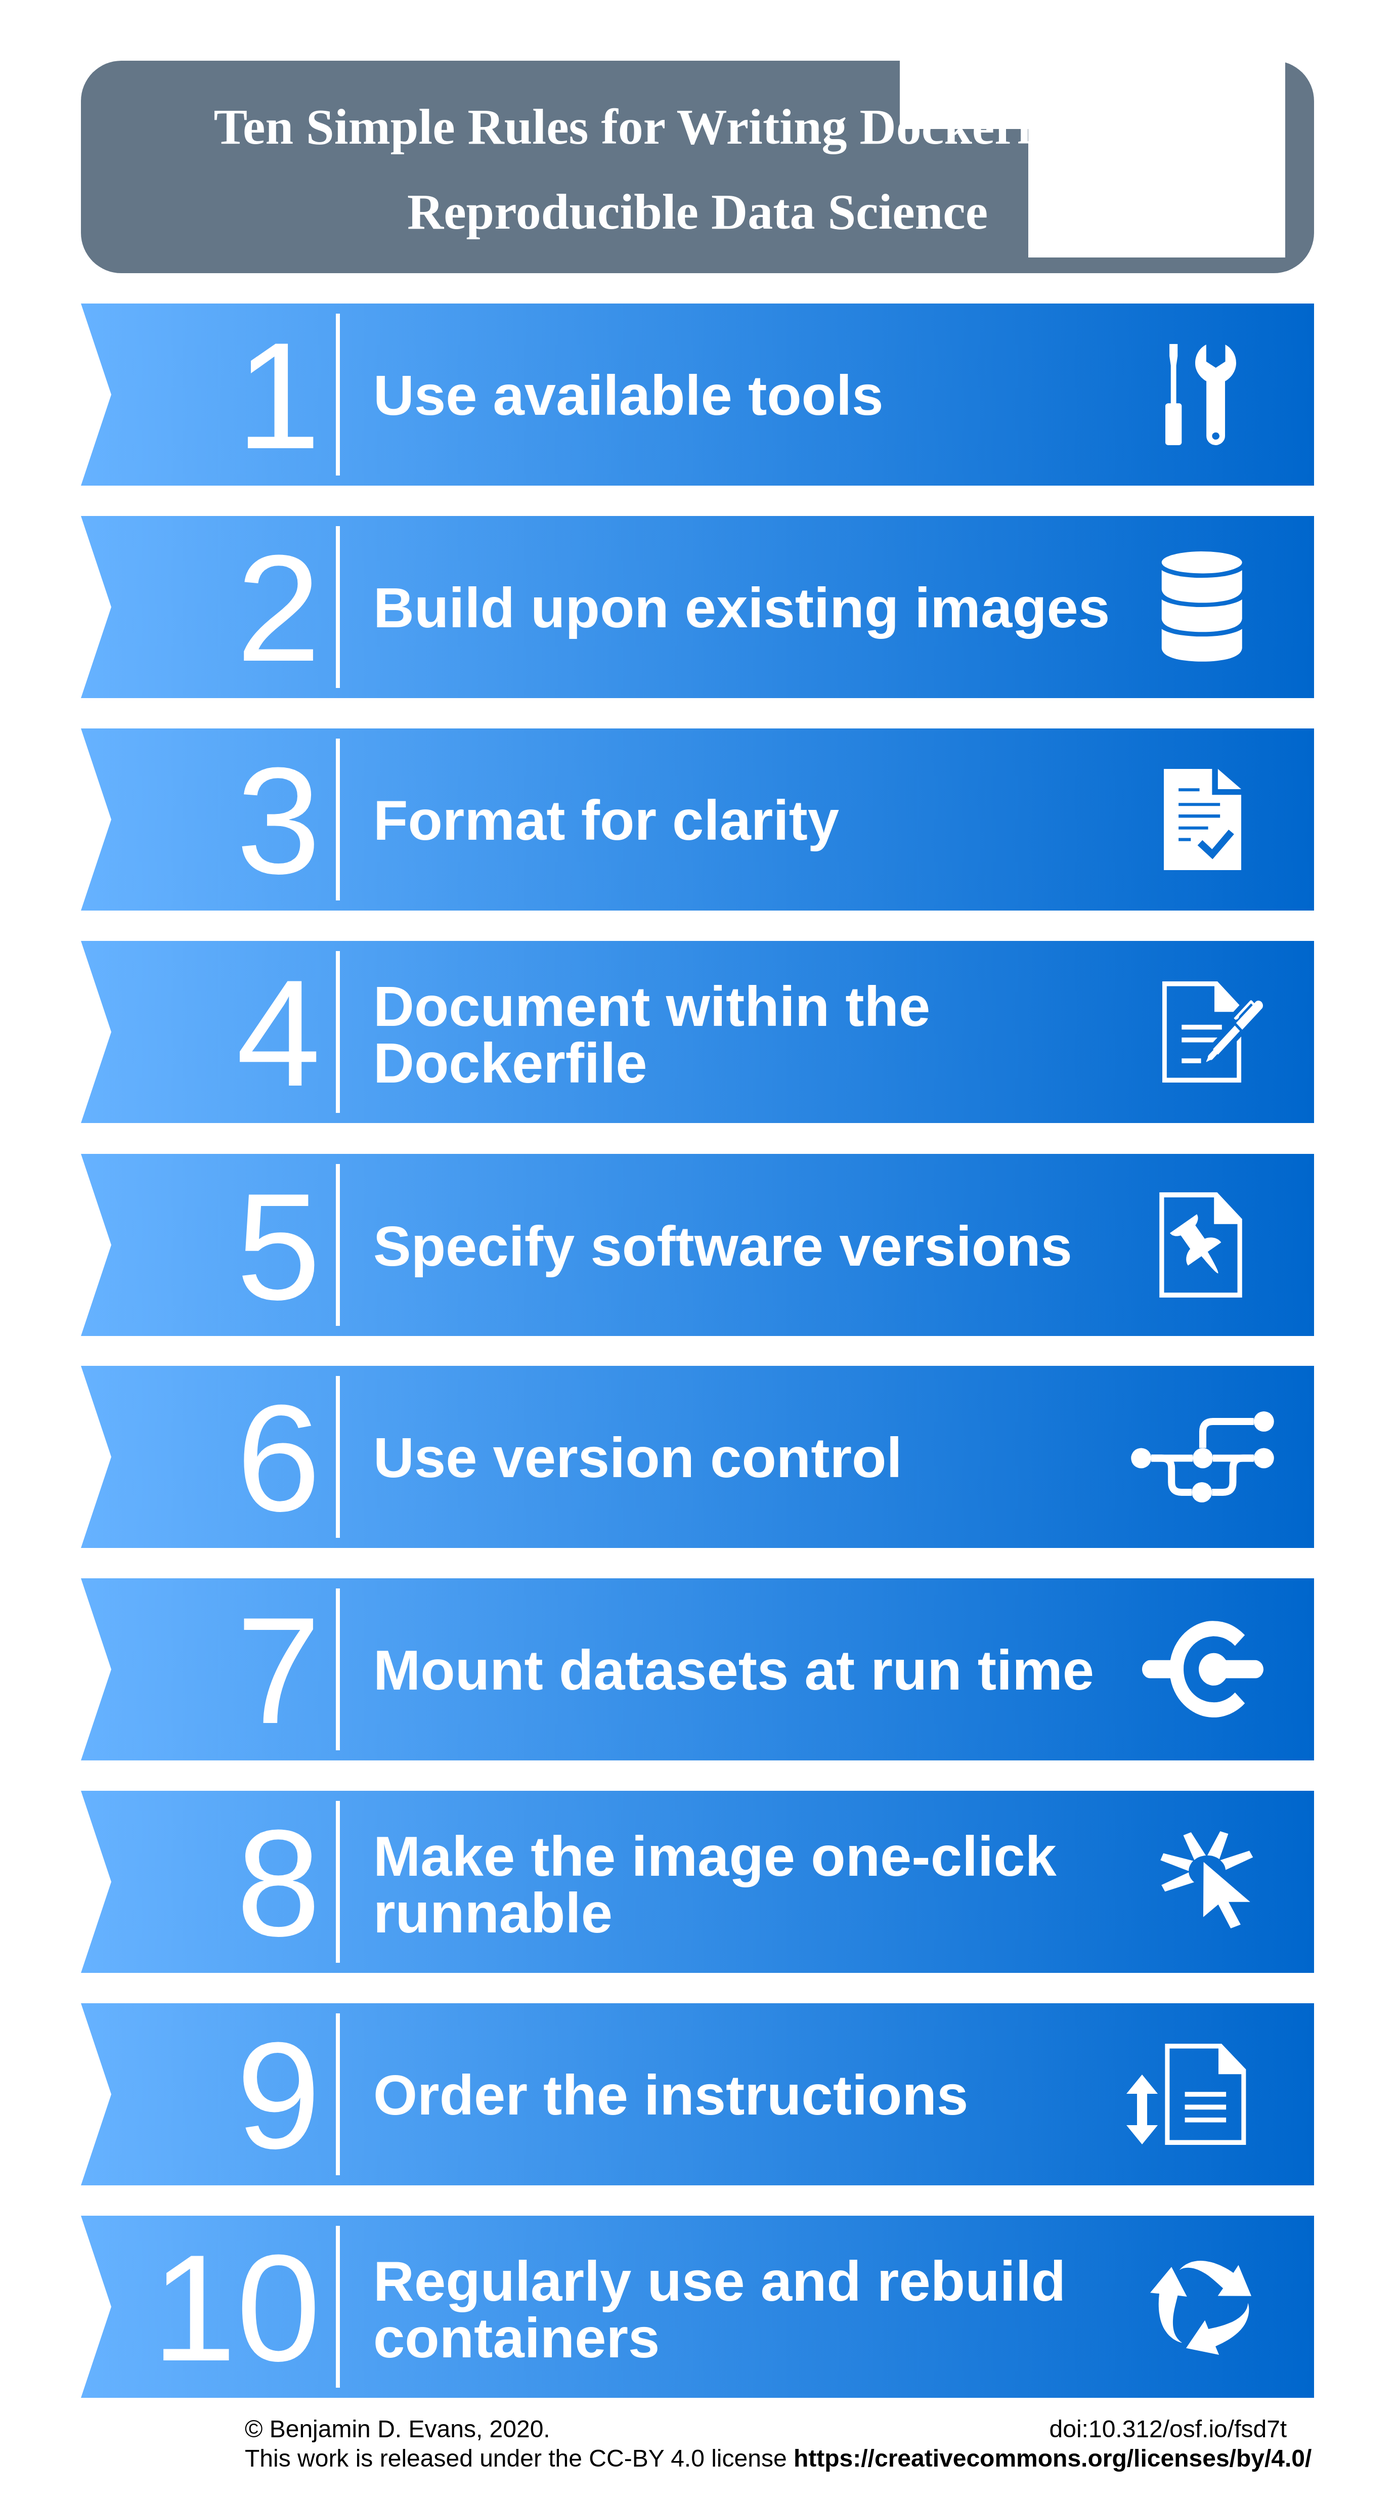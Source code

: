 <mxfile version="13.2.4" type="device"><diagram name="Page-1" id="1622d65d-c77d-c4b6-e0e7-3c11208c8684"><mxGraphModel dx="2640" dy="2677" grid="1" gridSize="10" guides="1" tooltips="1" connect="1" arrows="1" fold="1" page="1" pageScale="1.5" pageWidth="1169" pageHeight="826" background="#ffffff" math="0" shadow="0"><root><mxCell id="0" style=";html=1;"/><mxCell id="1" style=";html=1;" parent="0"/><mxCell id="869962fe87da545-5" value="" style="whiteSpace=wrap;html=1;rounded=1;shadow=0;dashed=0;strokeWidth=1;fontFamily=Verdana;fontSize=70;verticalAlign=top;spacingTop=10;perimeter=rectanglePerimeter;arcSize=0;strokeColor=none;fillColor=none;" parent="1" vertex="1"><mxGeometry x="180" width="1380" height="2470" as="geometry"/></mxCell><mxCell id="869962fe87da545-2" value="" style="html=1;shadow=0;dashed=0;align=center;verticalAlign=middle;shape=mxgraph.arrows2.arrow;dy=0;dx=0;notch=30;rounded=0;strokeColor=none;strokeWidth=1;fillColor=#0066CC;fontFamily=Tahoma;fontSize=10;fontColor=#000000;gradientColor=#66B2FF;gradientDirection=west;" parent="1" vertex="1"><mxGeometry x="260" y="300" width="1219" height="180" as="geometry"/></mxCell><mxCell id="869962fe87da545-8" value="" style="html=1;shadow=0;dashed=0;align=center;verticalAlign=middle;shape=mxgraph.arrows2.arrow;dy=0;dx=0;notch=30;rounded=0;strokeColor=none;strokeWidth=1;fillColor=#0066CC;fontFamily=Tahoma;fontSize=10;fontColor=#000000;gradientColor=#66B2FF;gradientDirection=west;" parent="1" vertex="1"><mxGeometry x="260" y="510" width="1219" height="180" as="geometry"/></mxCell><mxCell id="869962fe87da545-11" value="" style="html=1;shadow=0;dashed=0;align=center;verticalAlign=middle;shape=mxgraph.arrows2.arrow;dy=0;dx=0;notch=30;rounded=0;strokeColor=none;strokeWidth=1;fillColor=#0066CC;fontFamily=Tahoma;fontSize=10;fontColor=#000000;gradientColor=#66B2FF;gradientDirection=west;" parent="1" vertex="1"><mxGeometry x="260" y="720" width="1219" height="180" as="geometry"/></mxCell><mxCell id="869962fe87da545-14" value="" style="html=1;shadow=0;dashed=0;align=center;verticalAlign=middle;shape=mxgraph.arrows2.arrow;dy=0;dx=0;notch=30;rounded=0;strokeColor=none;strokeWidth=1;fillColor=#0066CC;fontFamily=Tahoma;fontSize=10;fontColor=#000000;gradientColor=#66B2FF;gradientDirection=west;" parent="1" vertex="1"><mxGeometry x="260" y="930" width="1219" height="180" as="geometry"/></mxCell><mxCell id="869962fe87da545-17" value="" style="html=1;shadow=0;dashed=0;align=center;verticalAlign=middle;shape=mxgraph.arrows2.arrow;dy=0;dx=0;notch=30;rounded=0;strokeColor=none;strokeWidth=1;fillColor=#0066CC;fontFamily=Tahoma;fontSize=10;fontColor=#000000;gradientColor=#66B2FF;gradientDirection=west;" parent="1" vertex="1"><mxGeometry x="260" y="1140.5" width="1219" height="180" as="geometry"/></mxCell><mxCell id="869962fe87da545-19" value="1" style="text;html=1;strokeColor=none;fillColor=none;align=right;verticalAlign=middle;whiteSpace=wrap;rounded=0;shadow=0;dashed=0;fontFamily=Helvetica;fontSize=150;fontColor=#FFFFFF;" parent="1" vertex="1"><mxGeometry x="299" y="300" width="200" height="180" as="geometry"/></mxCell><mxCell id="869962fe87da545-20" value="2" style="text;html=1;strokeColor=none;fillColor=none;align=right;verticalAlign=middle;whiteSpace=wrap;rounded=0;shadow=0;dashed=0;fontFamily=Helvetica;fontSize=150;fontColor=#FFFFFF;" parent="1" vertex="1"><mxGeometry x="299" y="510" width="200" height="180" as="geometry"/></mxCell><mxCell id="869962fe87da545-21" value="3" style="text;html=1;strokeColor=none;fillColor=none;align=right;verticalAlign=middle;whiteSpace=wrap;rounded=0;shadow=0;dashed=0;fontFamily=Helvetica;fontSize=150;fontColor=#FFFFFF;" parent="1" vertex="1"><mxGeometry x="299" y="720" width="200" height="180" as="geometry"/></mxCell><mxCell id="869962fe87da545-22" value="4" style="text;html=1;strokeColor=none;fillColor=none;align=right;verticalAlign=middle;whiteSpace=wrap;rounded=0;shadow=0;dashed=0;fontFamily=Helvetica;fontSize=150;fontColor=#FFFFFF;" parent="1" vertex="1"><mxGeometry x="299" y="930" width="200" height="180" as="geometry"/></mxCell><mxCell id="869962fe87da545-23" value="5" style="text;html=1;strokeColor=none;fillColor=none;align=right;verticalAlign=middle;whiteSpace=wrap;rounded=0;shadow=0;dashed=0;fontFamily=Helvetica;fontSize=150;fontColor=#FFFFFF;" parent="1" vertex="1"><mxGeometry x="299" y="1140.5" width="200" height="180" as="geometry"/></mxCell><mxCell id="869962fe87da545-24" value="" style="line;strokeWidth=4;direction=south;html=1;rounded=0;shadow=0;dashed=0;fillColor=none;gradientColor=#AD0002;fontFamily=Helvetica;fontSize=150;fontColor=#FFFFFF;align=right;strokeColor=#FFFFFF;" parent="1" vertex="1"><mxGeometry x="509" y="310" width="10" height="160" as="geometry"/></mxCell><mxCell id="869962fe87da545-25" value="" style="line;strokeWidth=4;direction=south;html=1;rounded=0;shadow=0;dashed=0;fillColor=none;gradientColor=#AD0002;fontFamily=Helvetica;fontSize=150;fontColor=#FFFFFF;align=right;strokeColor=#FFFFFF;" parent="1" vertex="1"><mxGeometry x="509" y="520" width="10" height="160" as="geometry"/></mxCell><mxCell id="869962fe87da545-26" value="" style="line;strokeWidth=4;direction=south;html=1;rounded=0;shadow=0;dashed=0;fillColor=none;gradientColor=#AD0002;fontFamily=Helvetica;fontSize=150;fontColor=#FFFFFF;align=right;strokeColor=#FFFFFF;" parent="1" vertex="1"><mxGeometry x="509" y="730" width="10" height="160" as="geometry"/></mxCell><mxCell id="869962fe87da545-27" value="" style="line;strokeWidth=4;direction=south;html=1;rounded=0;shadow=0;dashed=0;fillColor=none;gradientColor=#AD0002;fontFamily=Helvetica;fontSize=150;fontColor=#FFFFFF;align=right;strokeColor=#FFFFFF;" parent="1" vertex="1"><mxGeometry x="509" y="940" width="10" height="160" as="geometry"/></mxCell><mxCell id="869962fe87da545-28" value="" style="line;strokeWidth=4;direction=south;html=1;rounded=0;shadow=0;dashed=0;fillColor=none;gradientColor=#AD0002;fontFamily=Helvetica;fontSize=150;fontColor=#FFFFFF;align=right;strokeColor=#FFFFFF;" parent="1" vertex="1"><mxGeometry x="509" y="1150.5" width="10" height="160" as="geometry"/></mxCell><mxCell id="869962fe87da545-29" value="&lt;h1&gt;&lt;font style=&quot;line-height: 100% ; font-size: 56px&quot;&gt;Use available tools&lt;/font&gt;&lt;/h1&gt;" style="text;html=1;strokeColor=none;fillColor=none;spacing=0;spacingTop=0;whiteSpace=wrap;overflow=hidden;rounded=0;shadow=0;dashed=0;fontFamily=Helvetica;fontSize=12;fontColor=#FFFFFF;align=left;verticalAlign=middle;" parent="1" vertex="1"><mxGeometry x="549" y="320" width="730" height="140" as="geometry"/></mxCell><mxCell id="869962fe87da545-30" value="&lt;h1&gt;&lt;font style=&quot;line-height: 100% ; font-size: 56px&quot;&gt;Build upon existing images&lt;/font&gt;&lt;/h1&gt;" style="text;html=1;strokeColor=none;fillColor=none;spacing=0;spacingTop=0;whiteSpace=wrap;overflow=hidden;rounded=0;shadow=0;dashed=0;fontFamily=Helvetica;fontSize=12;fontColor=#FFFFFF;align=left;verticalAlign=middle;" parent="1" vertex="1"><mxGeometry x="549" y="530" width="730" height="140" as="geometry"/></mxCell><mxCell id="869962fe87da545-31" value="&lt;h1&gt;&lt;font style=&quot;line-height: 100% ; font-size: 56px&quot;&gt;Format for clarity&lt;/font&gt;&lt;/h1&gt;" style="text;html=1;strokeColor=none;fillColor=none;spacing=0;spacingTop=0;whiteSpace=wrap;overflow=hidden;rounded=0;shadow=0;dashed=0;fontFamily=Helvetica;fontSize=12;fontColor=#FFFFFF;align=left;verticalAlign=middle;" parent="1" vertex="1"><mxGeometry x="549" y="740" width="730" height="140" as="geometry"/></mxCell><mxCell id="869962fe87da545-32" value="&lt;h1&gt;&lt;font style=&quot;line-height: 100% ; font-size: 56px&quot;&gt;Document within the Dockerfile&lt;/font&gt;&lt;/h1&gt;" style="text;html=1;strokeColor=none;fillColor=none;spacing=0;spacingTop=0;whiteSpace=wrap;overflow=hidden;rounded=0;shadow=0;dashed=0;fontFamily=Helvetica;fontSize=12;fontColor=#FFFFFF;align=left;verticalAlign=middle;" parent="1" vertex="1"><mxGeometry x="549" y="950" width="730" height="140" as="geometry"/></mxCell><mxCell id="869962fe87da545-33" value="&lt;h1&gt;&lt;font style=&quot;line-height: 100% ; font-size: 56px&quot;&gt;Specify software versions&lt;/font&gt;&lt;/h1&gt;" style="text;html=1;strokeColor=none;fillColor=none;spacing=0;spacingTop=0;whiteSpace=wrap;overflow=hidden;rounded=0;shadow=0;dashed=0;fontFamily=Helvetica;fontSize=12;fontColor=#FFFFFF;align=left;verticalAlign=middle;" parent="1" vertex="1"><mxGeometry x="549" y="1160.5" width="730" height="140" as="geometry"/></mxCell><mxCell id="869962fe87da545-37" value="" style="shadow=0;dashed=0;html=1;strokeColor=none;fillColor=#FFFFFF;labelPosition=center;verticalLabelPosition=bottom;verticalAlign=top;shape=mxgraph.office.concepts.maintenance;rounded=0;fontFamily=Helvetica;fontSize=12;fontColor=#FFFFFF;align=left;" parent="1" vertex="1"><mxGeometry x="1332" y="340" width="70" height="100" as="geometry"/></mxCell><mxCell id="Tkywn2ojsrIOoug7aCTN-4" value="" style="html=1;shadow=0;dashed=0;align=center;verticalAlign=middle;shape=mxgraph.arrows2.arrow;dy=0;dx=0;notch=30;rounded=0;strokeColor=none;strokeWidth=1;fillColor=#0066CC;fontFamily=Tahoma;fontSize=10;fontColor=#000000;gradientColor=#66B2FF;gradientDirection=west;" parent="1" vertex="1"><mxGeometry x="260" y="1350" width="1219" height="180" as="geometry"/></mxCell><mxCell id="Tkywn2ojsrIOoug7aCTN-5" value="6" style="text;html=1;strokeColor=none;fillColor=none;align=right;verticalAlign=middle;whiteSpace=wrap;rounded=0;shadow=0;dashed=0;fontFamily=Helvetica;fontSize=150;fontColor=#FFFFFF;" parent="1" vertex="1"><mxGeometry x="299" y="1350" width="200" height="180" as="geometry"/></mxCell><mxCell id="Tkywn2ojsrIOoug7aCTN-6" value="" style="line;strokeWidth=4;direction=south;html=1;rounded=0;shadow=0;dashed=0;fillColor=none;gradientColor=#AD0002;fontFamily=Helvetica;fontSize=150;fontColor=#FFFFFF;align=right;strokeColor=#FFFFFF;" parent="1" vertex="1"><mxGeometry x="509" y="1360" width="10" height="160" as="geometry"/></mxCell><mxCell id="Tkywn2ojsrIOoug7aCTN-7" value="&lt;h1&gt;&lt;font style=&quot;line-height: 100% ; font-size: 56px&quot;&gt;Use version control&lt;/font&gt;&lt;/h1&gt;" style="text;html=1;strokeColor=none;fillColor=none;spacing=0;spacingTop=0;whiteSpace=wrap;overflow=hidden;rounded=0;shadow=0;dashed=0;fontFamily=Helvetica;fontSize=12;fontColor=#FFFFFF;align=left;verticalAlign=middle;" parent="1" vertex="1"><mxGeometry x="549" y="1370" width="730" height="140" as="geometry"/></mxCell><mxCell id="Tkywn2ojsrIOoug7aCTN-11" value="" style="html=1;shadow=0;dashed=0;align=center;verticalAlign=middle;shape=mxgraph.arrows2.arrow;dy=0;dx=0;notch=30;rounded=0;strokeColor=none;strokeWidth=1;fillColor=#0066CC;fontFamily=Tahoma;fontSize=10;fontColor=#000000;gradientColor=#66B2FF;gradientDirection=west;" parent="1" vertex="1"><mxGeometry x="260" y="1560" width="1219" height="180" as="geometry"/></mxCell><mxCell id="Tkywn2ojsrIOoug7aCTN-12" value="7" style="text;html=1;strokeColor=none;fillColor=none;align=right;verticalAlign=middle;whiteSpace=wrap;rounded=0;shadow=0;dashed=0;fontFamily=Helvetica;fontSize=150;fontColor=#FFFFFF;" parent="1" vertex="1"><mxGeometry x="299" y="1560" width="200" height="180" as="geometry"/></mxCell><mxCell id="Tkywn2ojsrIOoug7aCTN-13" value="" style="line;strokeWidth=4;direction=south;html=1;rounded=0;shadow=0;dashed=0;fillColor=none;gradientColor=#AD0002;fontFamily=Helvetica;fontSize=150;fontColor=#FFFFFF;align=right;strokeColor=#FFFFFF;" parent="1" vertex="1"><mxGeometry x="509" y="1570" width="10" height="160" as="geometry"/></mxCell><mxCell id="Tkywn2ojsrIOoug7aCTN-14" value="&lt;h1&gt;&lt;font style=&quot;line-height: 100% ; font-size: 56px&quot;&gt;Mount datasets at run time&lt;/font&gt;&lt;/h1&gt;" style="text;html=1;strokeColor=none;fillColor=none;spacing=0;spacingTop=0;whiteSpace=wrap;overflow=hidden;rounded=0;shadow=0;dashed=0;fontFamily=Helvetica;fontSize=12;fontColor=#FFFFFF;align=left;verticalAlign=middle;" parent="1" vertex="1"><mxGeometry x="549" y="1580" width="730" height="140" as="geometry"/></mxCell><mxCell id="Tkywn2ojsrIOoug7aCTN-18" value="" style="html=1;shadow=0;dashed=0;align=center;verticalAlign=middle;shape=mxgraph.arrows2.arrow;dy=0;dx=0;notch=30;rounded=0;strokeColor=none;strokeWidth=1;fillColor=#0066CC;fontFamily=Tahoma;fontSize=10;fontColor=#000000;gradientColor=#66B2FF;gradientDirection=west;" parent="1" vertex="1"><mxGeometry x="260" y="1770" width="1219" height="180" as="geometry"/></mxCell><mxCell id="Tkywn2ojsrIOoug7aCTN-19" value="8" style="text;html=1;strokeColor=none;fillColor=none;align=right;verticalAlign=middle;whiteSpace=wrap;rounded=0;shadow=0;dashed=0;fontFamily=Helvetica;fontSize=150;fontColor=#FFFFFF;" parent="1" vertex="1"><mxGeometry x="299" y="1770" width="200" height="180" as="geometry"/></mxCell><mxCell id="Tkywn2ojsrIOoug7aCTN-20" value="" style="line;strokeWidth=4;direction=south;html=1;rounded=0;shadow=0;dashed=0;fillColor=none;gradientColor=#AD0002;fontFamily=Helvetica;fontSize=150;fontColor=#FFFFFF;align=right;strokeColor=#FFFFFF;" parent="1" vertex="1"><mxGeometry x="509" y="1780" width="10" height="160" as="geometry"/></mxCell><mxCell id="Tkywn2ojsrIOoug7aCTN-21" value="&lt;h1&gt;&lt;font style=&quot;line-height: 100% ; font-size: 56px&quot;&gt;Make the image one-click runnable&lt;/font&gt;&lt;/h1&gt;" style="text;html=1;strokeColor=none;fillColor=none;spacing=0;spacingTop=0;whiteSpace=wrap;overflow=hidden;rounded=0;shadow=0;dashed=0;fontFamily=Helvetica;fontSize=12;fontColor=#FFFFFF;align=left;verticalAlign=middle;" parent="1" vertex="1"><mxGeometry x="549" y="1790" width="730" height="140" as="geometry"/></mxCell><mxCell id="Tkywn2ojsrIOoug7aCTN-25" value="" style="html=1;shadow=0;dashed=0;align=center;verticalAlign=middle;shape=mxgraph.arrows2.arrow;dy=0;dx=0;notch=30;rounded=0;strokeColor=none;strokeWidth=1;fillColor=#0066CC;fontFamily=Tahoma;fontSize=10;gradientDirection=west;gradientColor=#66B2FF;" parent="1" vertex="1"><mxGeometry x="260" y="1980" width="1219" height="180" as="geometry"/></mxCell><mxCell id="Tkywn2ojsrIOoug7aCTN-26" value="9" style="text;html=1;strokeColor=none;fillColor=none;align=right;verticalAlign=middle;whiteSpace=wrap;rounded=0;shadow=0;dashed=0;fontFamily=Helvetica;fontSize=150;fontColor=#FFFFFF;" parent="1" vertex="1"><mxGeometry x="299" y="1980" width="200" height="180" as="geometry"/></mxCell><mxCell id="Tkywn2ojsrIOoug7aCTN-27" value="" style="line;strokeWidth=4;direction=south;html=1;rounded=0;shadow=0;dashed=0;fillColor=none;gradientColor=#AD0002;fontFamily=Helvetica;fontSize=150;fontColor=#FFFFFF;align=right;strokeColor=#FFFFFF;" parent="1" vertex="1"><mxGeometry x="509" y="1990" width="10" height="160" as="geometry"/></mxCell><mxCell id="Tkywn2ojsrIOoug7aCTN-28" value="&lt;h1&gt;&lt;font style=&quot;line-height: 100% ; font-size: 56px&quot;&gt;Order the instructions&lt;/font&gt;&lt;/h1&gt;" style="text;html=1;strokeColor=none;fillColor=none;spacing=0;spacingTop=0;whiteSpace=wrap;overflow=hidden;rounded=0;shadow=0;dashed=0;fontFamily=Helvetica;fontSize=12;fontColor=#FFFFFF;align=left;verticalAlign=middle;" parent="1" vertex="1"><mxGeometry x="549" y="2000" width="730" height="140" as="geometry"/></mxCell><mxCell id="Tkywn2ojsrIOoug7aCTN-32" value="" style="html=1;shadow=0;dashed=0;align=center;verticalAlign=middle;shape=mxgraph.arrows2.arrow;dy=0;dx=0;notch=30;rounded=0;strokeColor=none;strokeWidth=1;fillColor=#0066CC;fontFamily=Tahoma;fontSize=10;fontColor=#000000;gradientColor=#66B2FF;gradientDirection=west;" parent="1" vertex="1"><mxGeometry x="260" y="2190" width="1219" height="180" as="geometry"/></mxCell><mxCell id="Tkywn2ojsrIOoug7aCTN-33" value="10" style="text;html=1;strokeColor=none;fillColor=none;align=right;verticalAlign=middle;whiteSpace=wrap;rounded=0;shadow=0;dashed=0;fontFamily=Helvetica;fontSize=150;fontColor=#FFFFFF;" parent="1" vertex="1"><mxGeometry x="299" y="2190" width="200" height="180" as="geometry"/></mxCell><mxCell id="Tkywn2ojsrIOoug7aCTN-34" value="" style="line;strokeWidth=4;direction=south;html=1;rounded=0;shadow=0;dashed=0;fillColor=none;gradientColor=#AD0002;fontFamily=Helvetica;fontSize=150;fontColor=#FFFFFF;align=right;strokeColor=#FFFFFF;" parent="1" vertex="1"><mxGeometry x="509" y="2200" width="10" height="160" as="geometry"/></mxCell><mxCell id="Tkywn2ojsrIOoug7aCTN-35" value="&lt;h1&gt;&lt;font style=&quot;line-height: 100% ; font-size: 56px&quot;&gt;Regularly use and rebuild containers&lt;/font&gt;&lt;/h1&gt;" style="text;html=1;strokeColor=none;fillColor=none;spacing=0;spacingTop=0;whiteSpace=wrap;overflow=hidden;rounded=0;shadow=0;dashed=0;fontFamily=Helvetica;fontSize=12;fontColor=#FFFFFF;align=left;verticalAlign=middle;" parent="1" vertex="1"><mxGeometry x="549" y="2210" width="730" height="140" as="geometry"/></mxCell><mxCell id="Tkywn2ojsrIOoug7aCTN-43" value="" style="pointerEvents=1;shadow=0;dashed=0;html=1;labelPosition=center;verticalLabelPosition=bottom;verticalAlign=top;outlineConnect=0;align=center;shape=mxgraph.office.concepts.sign_up;strokeColor=none;" parent="1" vertex="1"><mxGeometry x="1329" y="970" width="100" height="100" as="geometry"/></mxCell><mxCell id="Tkywn2ojsrIOoug7aCTN-44" value="" style="pointerEvents=1;shadow=0;dashed=0;html=1;labelPosition=center;verticalLabelPosition=bottom;verticalAlign=top;outlineConnect=0;align=center;shape=mxgraph.office.concepts.get_started;strokeColor=none;" parent="1" vertex="1"><mxGeometry x="1327.13" y="1810" width="91.5" height="96" as="geometry"/></mxCell><mxCell id="Tkywn2ojsrIOoug7aCTN-46" value="" style="html=1;aspect=fixed;shadow=0;align=center;verticalAlign=top;shape=mxgraph.gcp2.arrow_cycle;strokeColor=none;" parent="1" vertex="1"><mxGeometry x="1317" y="2232.5" width="100" height="95" as="geometry"/></mxCell><mxCell id="Tkywn2ojsrIOoug7aCTN-52" value="" style="pointerEvents=1;shadow=0;dashed=0;html=1;labelPosition=center;verticalLabelPosition=bottom;verticalAlign=top;align=center;shape=mxgraph.mscae.intune.terms_and_conditions;strokeColor=none;" parent="1" vertex="1"><mxGeometry x="1330.5" y="760" width="76.5" height="100" as="geometry"/></mxCell><mxCell id="Tkywn2ojsrIOoug7aCTN-58" value="" style="pointerEvents=1;shadow=0;dashed=0;html=1;labelPosition=center;verticalLabelPosition=bottom;verticalAlign=top;outlineConnect=0;align=center;shape=mxgraph.office.concepts.document_blank;strokeColor=none;" parent="1" vertex="1"><mxGeometry x="1326.13" y="1178.5" width="81.75" height="104" as="geometry"/></mxCell><mxCell id="Tkywn2ojsrIOoug7aCTN-57" value="" style="pointerEvents=1;shadow=0;dashed=0;html=1;labelPosition=center;verticalLabelPosition=bottom;verticalAlign=top;outlineConnect=0;align=center;shape=mxgraph.office.concepts.pin;strokeColor=none;rotation=-35;" parent="1" vertex="1"><mxGeometry x="1347.01" y="1204" width="40" height="60" as="geometry"/></mxCell><mxCell id="Tkywn2ojsrIOoug7aCTN-63" value="&lt;font size=&quot;1&quot;&gt;&lt;b style=&quot;font-size: 50px&quot;&gt;Ten Simple Rules for Writing Dockerfiles for Reproducible Data Science&lt;/b&gt;&lt;/font&gt;" style="whiteSpace=wrap;html=1;rounded=1;shadow=0;dashed=0;strokeWidth=1;fillColor=#647687;fontFamily=Verdana;fontSize=70;strokeColor=none;verticalAlign=top;spacingTop=10;perimeter=rectanglePerimeter;arcSize=19;fontColor=#ffffff;" parent="1" vertex="1"><mxGeometry x="260" y="60" width="1219" height="210" as="geometry"/></mxCell><mxCell id="Tkywn2ojsrIOoug7aCTN-80" value="" style="pointerEvents=1;shadow=0;dashed=0;html=1;labelPosition=center;verticalLabelPosition=bottom;verticalAlign=top;outlineConnect=0;align=center;shape=mxgraph.office.concepts.document;rounded=1;strokeColor=none;" parent="1" vertex="1"><mxGeometry x="1331.68" y="2020" width="80" height="100" as="geometry"/></mxCell><mxCell id="Tkywn2ojsrIOoug7aCTN-85" value="" style="pointerEvents=1;shadow=0;dashed=0;html=1;labelPosition=center;verticalLabelPosition=bottom;verticalAlign=top;outlineConnect=0;align=center;shape=mxgraph.office.concepts.connector;rounded=1;strokeColor=none;" parent="1" vertex="1"><mxGeometry x="1309" y="1602" width="120" height="96" as="geometry"/></mxCell><mxCell id="Tkywn2ojsrIOoug7aCTN-89" value="" style="shape=flexArrow;endArrow=classic;startArrow=classic;html=1;strokeColor=none;fillColor=#ffffff;comic=0;shadow=0;snapToPoint=1;" parent="1" edge="1"><mxGeometry width="50" height="50" relative="1" as="geometry"><mxPoint x="1309" y="2120" as="sourcePoint"/><mxPoint x="1309" y="2050" as="targetPoint"/></mxGeometry></mxCell><mxCell id="Tkywn2ojsrIOoug7aCTN-93" value="&lt;div style=&quot;text-align: justify&quot;&gt;&lt;span style=&quot;font-size: 24px&quot;&gt;© Benjamin D. Evans, 2020.&amp;nbsp; &amp;nbsp; &amp;nbsp; &amp;nbsp; &amp;nbsp; &amp;nbsp; &amp;nbsp; &amp;nbsp; &amp;nbsp; &amp;nbsp; &amp;nbsp; &amp;nbsp; &amp;nbsp; &amp;nbsp; &amp;nbsp; &amp;nbsp; &amp;nbsp; &amp;nbsp; &amp;nbsp; &amp;nbsp; &amp;nbsp; &amp;nbsp; &amp;nbsp; &amp;nbsp; &amp;nbsp; &amp;nbsp; &amp;nbsp; &amp;nbsp; &amp;nbsp; &amp;nbsp; &amp;nbsp; &amp;nbsp; &amp;nbsp; &amp;nbsp; &amp;nbsp; &amp;nbsp; &amp;nbsp; doi:10.312/osf.io/fsd7t&lt;/span&gt;&lt;/div&gt;&lt;font style=&quot;font-size: 24px&quot;&gt;&lt;div style=&quot;text-align: justify&quot;&gt;&lt;span&gt;This work is released under the CC-BY 4.0 license&amp;nbsp;&lt;/span&gt;&lt;b&gt;https://creativecommons.org/licenses/by/4.0/&lt;/b&gt;&lt;/div&gt;&lt;/font&gt;" style="text;html=1;resizable=0;autosize=1;align=left;verticalAlign=middle;points=[];fillColor=none;strokeColor=none;rounded=0;" parent="1" vertex="1"><mxGeometry x="420" y="2395" width="1070" height="40" as="geometry"/></mxCell><mxCell id="Tkywn2ojsrIOoug7aCTN-98" value="" style="shape=image;verticalLabelPosition=bottom;labelBackgroundColor=#ffffff;verticalAlign=top;aspect=fixed;imageAspect=0;image=https://mirrors.creativecommons.org/presskit/buttons/88x31/png/by.png;" parent="1" vertex="1"><mxGeometry x="260" y="2390" width="142.9" height="50" as="geometry"/></mxCell><mxCell id="Tkywn2ojsrIOoug7aCTN-102" value="" style="ellipse;whiteSpace=wrap;html=1;aspect=fixed;rounded=1;strokeColor=none;fillColor=#FFFFFF;gradientColor=none;" parent="1" vertex="1"><mxGeometry x="1298.12" y="1431.25" width="20" height="20" as="geometry"/></mxCell><mxCell id="Tkywn2ojsrIOoug7aCTN-117" style="edgeStyle=orthogonalEdgeStyle;rounded=1;comic=0;orthogonalLoop=1;jettySize=auto;html=1;exitX=1;exitY=0.5;exitDx=0;exitDy=0;entryX=0;entryY=0.5;entryDx=0;entryDy=0;shadow=0;startArrow=none;startFill=0;endArrow=none;endFill=0;strokeColor=#FFFFFF;strokeWidth=7;fillColor=#ffffff;" parent="1" source="Tkywn2ojsrIOoug7aCTN-103" target="Tkywn2ojsrIOoug7aCTN-124" edge="1"><mxGeometry relative="1" as="geometry"><mxPoint x="1419.37" y="1467.5" as="targetPoint"/></mxGeometry></mxCell><mxCell id="Tkywn2ojsrIOoug7aCTN-103" value="" style="ellipse;whiteSpace=wrap;html=1;aspect=fixed;rounded=1;strokeColor=none;fillColor=#FFFFFF;gradientColor=none;" parent="1" vertex="1"><mxGeometry x="1358.12" y="1465" width="20" height="20" as="geometry"/></mxCell><mxCell id="Tkywn2ojsrIOoug7aCTN-111" style="edgeStyle=orthogonalEdgeStyle;rounded=1;comic=0;orthogonalLoop=1;jettySize=auto;html=1;exitX=0;exitY=0.5;exitDx=0;exitDy=0;entryX=1;entryY=0.5;entryDx=0;entryDy=0;shadow=0;startArrow=none;startFill=0;endArrow=none;endFill=0;strokeColor=#FFFFFF;strokeWidth=7;fillColor=#ffffff;" parent="1" source="Tkywn2ojsrIOoug7aCTN-124" target="Tkywn2ojsrIOoug7aCTN-105" edge="1"><mxGeometry relative="1" as="geometry"><mxPoint x="1408.12" y="1456.25" as="sourcePoint"/></mxGeometry></mxCell><mxCell id="Tkywn2ojsrIOoug7aCTN-110" style="edgeStyle=orthogonalEdgeStyle;rounded=1;comic=0;orthogonalLoop=1;jettySize=auto;html=1;exitX=0;exitY=0.5;exitDx=0;exitDy=0;entryX=1;entryY=0.5;entryDx=0;entryDy=0;shadow=0;startArrow=none;startFill=0;endArrow=none;endFill=0;strokeColor=#FFFFFF;strokeWidth=7;fillColor=#ffffff;" parent="1" source="Tkywn2ojsrIOoug7aCTN-105" target="Tkywn2ojsrIOoug7aCTN-102" edge="1"><mxGeometry relative="1" as="geometry"/></mxCell><mxCell id="Tkywn2ojsrIOoug7aCTN-105" value="" style="ellipse;whiteSpace=wrap;html=1;aspect=fixed;rounded=1;strokeColor=none;fillColor=#FFFFFF;gradientColor=none;" parent="1" vertex="1"><mxGeometry x="1359" y="1431.25" width="20" height="20" as="geometry"/></mxCell><mxCell id="Tkywn2ojsrIOoug7aCTN-109" style="comic=0;orthogonalLoop=1;jettySize=auto;html=1;exitX=0;exitY=0.5;exitDx=0;exitDy=0;entryX=1;entryY=0.5;entryDx=0;entryDy=0;shadow=0;strokeColor=#FFFFFF;fillColor=#ffffff;rounded=1;edgeStyle=orthogonalEdgeStyle;startArrow=none;startFill=0;endArrow=none;endFill=0;strokeWidth=7;" parent="1" source="Tkywn2ojsrIOoug7aCTN-103" target="Tkywn2ojsrIOoug7aCTN-102" edge="1"><mxGeometry relative="1" as="geometry"><mxPoint x="1291.5" y="1520.25" as="sourcePoint"/></mxGeometry></mxCell><mxCell id="Tkywn2ojsrIOoug7aCTN-116" style="edgeStyle=orthogonalEdgeStyle;rounded=1;comic=0;orthogonalLoop=1;jettySize=auto;html=1;exitX=0;exitY=0.5;exitDx=0;exitDy=0;shadow=0;startArrow=none;startFill=0;endArrow=none;endFill=0;strokeColor=#FFFFFF;strokeWidth=7;fillColor=#ffffff;" parent="1" source="Tkywn2ojsrIOoug7aCTN-121" target="Tkywn2ojsrIOoug7aCTN-105" edge="1"><mxGeometry relative="1" as="geometry"><mxPoint x="1430.62" y="1421.75" as="sourcePoint"/></mxGeometry></mxCell><mxCell id="Tkywn2ojsrIOoug7aCTN-121" value="" style="ellipse;whiteSpace=wrap;html=1;aspect=fixed;rounded=1;strokeColor=none;fillColor=#FFFFFF;gradientColor=none;" parent="1" vertex="1"><mxGeometry x="1419.37" y="1395" width="20" height="20" as="geometry"/></mxCell><mxCell id="Tkywn2ojsrIOoug7aCTN-124" value="" style="ellipse;whiteSpace=wrap;html=1;aspect=fixed;rounded=1;strokeColor=none;fillColor=#FFFFFF;gradientColor=none;" parent="1" vertex="1"><mxGeometry x="1419.37" y="1431.25" width="20" height="20" as="geometry"/></mxCell><mxCell id="ZoArz7WLxrTB0LBLuGcs-1" value="" style="shadow=0;dashed=0;html=1;labelPosition=center;verticalLabelPosition=bottom;verticalAlign=top;outlineConnect=0;align=center;shape=mxgraph.office.databases.database_mini_3;strokeColor=none;" vertex="1" parent="1"><mxGeometry x="1328.37" y="545" width="79.5" height="110" as="geometry"/></mxCell></root></mxGraphModel></diagram></mxfile>